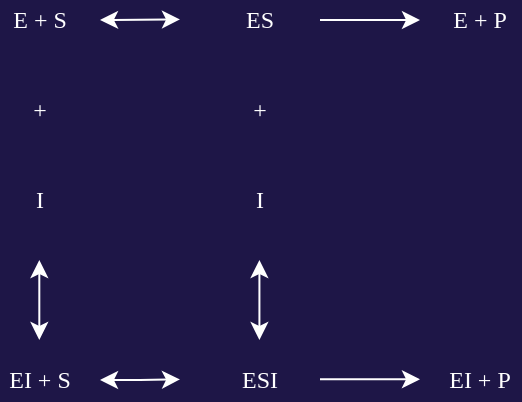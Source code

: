 <mxfile version="14.8.4" type="google"><diagram id="ppxXExzm7qDBLk0gsk-J" name="Page-1"><mxGraphModel dx="599" dy="332" grid="0" gridSize="10" guides="1" tooltips="1" connect="1" arrows="1" fold="1" page="1" pageScale="1" pageWidth="827" pageHeight="1169" background="#1E1647" math="0" shadow="0"><root><mxCell id="0"/><mxCell id="1" parent="0"/><mxCell id="prTIP8o7_NNXYPsOvOxS-1" value="E + S" style="text;html=1;fillColor=none;align=center;verticalAlign=middle;whiteSpace=wrap;rounded=0;fontFamily=Lexend Deca;fontSource=https%3A%2F%2Ffonts.googleapis.com%2Fcss%3Ffamily%3DLexend%2BDeca;fontColor=#FFFFFF;" vertex="1" parent="1"><mxGeometry x="170" y="150" width="40" height="20" as="geometry"/></mxCell><mxCell id="prTIP8o7_NNXYPsOvOxS-2" value="ES" style="text;html=1;fillColor=none;align=center;verticalAlign=middle;whiteSpace=wrap;rounded=0;fontFamily=Lexend Deca;fontSource=https%3A%2F%2Ffonts.googleapis.com%2Fcss%3Ffamily%3DLexend%2BDeca;fontColor=#FFFFFF;" vertex="1" parent="1"><mxGeometry x="280" y="150" width="40" height="20" as="geometry"/></mxCell><mxCell id="prTIP8o7_NNXYPsOvOxS-3" value="E + P" style="text;html=1;fillColor=none;align=center;verticalAlign=middle;whiteSpace=wrap;rounded=0;fontFamily=Lexend Deca;fontSource=https%3A%2F%2Ffonts.googleapis.com%2Fcss%3Ffamily%3DLexend%2BDeca;fontColor=#FFFFFF;" vertex="1" parent="1"><mxGeometry x="390" y="150" width="40" height="20" as="geometry"/></mxCell><mxCell id="prTIP8o7_NNXYPsOvOxS-4" value="I" style="text;html=1;fillColor=none;align=center;verticalAlign=middle;whiteSpace=wrap;rounded=0;fontFamily=Lexend Deca;fontSource=https%3A%2F%2Ffonts.googleapis.com%2Fcss%3Ffamily%3DLexend%2BDeca;fontColor=#FFFFFF;" vertex="1" parent="1"><mxGeometry x="170" y="240" width="40" height="20" as="geometry"/></mxCell><mxCell id="prTIP8o7_NNXYPsOvOxS-5" value="I" style="text;html=1;fillColor=none;align=center;verticalAlign=middle;whiteSpace=wrap;rounded=0;fontFamily=Lexend Deca;fontSource=https%3A%2F%2Ffonts.googleapis.com%2Fcss%3Ffamily%3DLexend%2BDeca;fontColor=#FFFFFF;" vertex="1" parent="1"><mxGeometry x="280" y="240" width="40" height="20" as="geometry"/></mxCell><mxCell id="prTIP8o7_NNXYPsOvOxS-6" value="EI + S" style="text;html=1;fillColor=none;align=center;verticalAlign=middle;whiteSpace=wrap;rounded=0;fontFamily=Lexend Deca;fontSource=https%3A%2F%2Ffonts.googleapis.com%2Fcss%3Ffamily%3DLexend%2BDeca;fontColor=#FFFFFF;" vertex="1" parent="1"><mxGeometry x="170" y="330" width="40" height="20" as="geometry"/></mxCell><mxCell id="prTIP8o7_NNXYPsOvOxS-7" value="ESI" style="text;html=1;fillColor=none;align=center;verticalAlign=middle;whiteSpace=wrap;rounded=0;fontFamily=Lexend Deca;fontSource=https%3A%2F%2Ffonts.googleapis.com%2Fcss%3Ffamily%3DLexend%2BDeca;fontColor=#FFFFFF;" vertex="1" parent="1"><mxGeometry x="280" y="330" width="40" height="20" as="geometry"/></mxCell><mxCell id="prTIP8o7_NNXYPsOvOxS-8" value="EI + P" style="text;html=1;fillColor=none;align=center;verticalAlign=middle;whiteSpace=wrap;rounded=0;fontFamily=Lexend Deca;fontSource=https%3A%2F%2Ffonts.googleapis.com%2Fcss%3Ffamily%3DLexend%2BDeca;fontColor=#FFFFFF;" vertex="1" parent="1"><mxGeometry x="390" y="330" width="40" height="20" as="geometry"/></mxCell><mxCell id="prTIP8o7_NNXYPsOvOxS-10" value="" style="endArrow=classic;startArrow=classic;html=1;fontFamily=Lexend Deca;fontSource=https%3A%2F%2Ffonts.googleapis.com%2Fcss%3Ffamily%3DLexend%2BDeca;fontColor=#FFFFFF;strokeColor=#FFFFFF;" edge="1" parent="1"><mxGeometry width="50" height="50" relative="1" as="geometry"><mxPoint x="220" y="160" as="sourcePoint"/><mxPoint x="260" y="159.71" as="targetPoint"/></mxGeometry></mxCell><mxCell id="prTIP8o7_NNXYPsOvOxS-11" value="" style="endArrow=classic;startArrow=classic;html=1;fontFamily=Lexend Deca;fontSource=https%3A%2F%2Ffonts.googleapis.com%2Fcss%3Ffamily%3DLexend%2BDeca;fontColor=#FFFFFF;strokeColor=#FFFFFF;" edge="1" parent="1"><mxGeometry width="50" height="50" relative="1" as="geometry"><mxPoint x="220" y="340" as="sourcePoint"/><mxPoint x="260" y="339.71" as="targetPoint"/><Array as="points"><mxPoint x="240" y="340"/></Array></mxGeometry></mxCell><mxCell id="prTIP8o7_NNXYPsOvOxS-13" value="" style="endArrow=classic;startArrow=classic;html=1;fontFamily=Lexend Deca;fontSource=https%3A%2F%2Ffonts.googleapis.com%2Fcss%3Ffamily%3DLexend%2BDeca;fontColor=#FFFFFF;strokeColor=#FFFFFF;" edge="1" parent="1"><mxGeometry width="50" height="50" relative="1" as="geometry"><mxPoint x="299.71" y="280" as="sourcePoint"/><mxPoint x="299.71" y="320" as="targetPoint"/><Array as="points"/></mxGeometry></mxCell><mxCell id="prTIP8o7_NNXYPsOvOxS-18" value="" style="endArrow=classic;startArrow=classic;html=1;fontFamily=Lexend Deca;fontSource=https%3A%2F%2Ffonts.googleapis.com%2Fcss%3Ffamily%3DLexend%2BDeca;fontColor=#FFFFFF;strokeColor=#FFFFFF;" edge="1" parent="1"><mxGeometry width="50" height="50" relative="1" as="geometry"><mxPoint x="189.66" y="280" as="sourcePoint"/><mxPoint x="189.66" y="320" as="targetPoint"/><Array as="points"/></mxGeometry></mxCell><mxCell id="prTIP8o7_NNXYPsOvOxS-19" value="" style="endArrow=classic;html=1;fontFamily=Lexend Deca;fontSource=https%3A%2F%2Ffonts.googleapis.com%2Fcss%3Ffamily%3DLexend%2BDeca;fontColor=#FFFFFF;strokeColor=#FFFFFF;" edge="1" parent="1"><mxGeometry width="50" height="50" relative="1" as="geometry"><mxPoint x="330" y="160" as="sourcePoint"/><mxPoint x="380" y="160" as="targetPoint"/></mxGeometry></mxCell><mxCell id="prTIP8o7_NNXYPsOvOxS-20" value="" style="endArrow=classic;html=1;fontFamily=Lexend Deca;fontSource=https%3A%2F%2Ffonts.googleapis.com%2Fcss%3Ffamily%3DLexend%2BDeca;fontColor=#FFFFFF;strokeColor=#FFFFFF;" edge="1" parent="1"><mxGeometry width="50" height="50" relative="1" as="geometry"><mxPoint x="330" y="339.66" as="sourcePoint"/><mxPoint x="380" y="339.66" as="targetPoint"/></mxGeometry></mxCell><mxCell id="prTIP8o7_NNXYPsOvOxS-26" value="+" style="text;html=1;fillColor=none;align=center;verticalAlign=middle;whiteSpace=wrap;rounded=0;fontFamily=Lexend Deca;fontSource=https%3A%2F%2Ffonts.googleapis.com%2Fcss%3Ffamily%3DLexend%2BDeca;fontColor=#FFFFFF;" vertex="1" parent="1"><mxGeometry x="170" y="195" width="40" height="20" as="geometry"/></mxCell><mxCell id="prTIP8o7_NNXYPsOvOxS-27" value="+" style="text;html=1;fillColor=none;align=center;verticalAlign=middle;whiteSpace=wrap;rounded=0;fontFamily=Lexend Deca;fontSource=https%3A%2F%2Ffonts.googleapis.com%2Fcss%3Ffamily%3DLexend%2BDeca;fontColor=#FFFFFF;" vertex="1" parent="1"><mxGeometry x="280" y="195" width="40" height="20" as="geometry"/></mxCell></root></mxGraphModel></diagram></mxfile>
